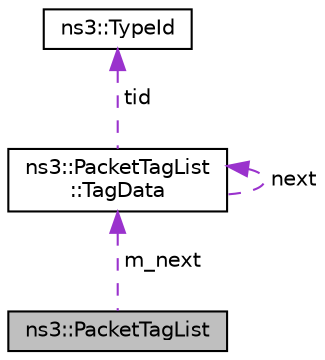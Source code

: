 digraph "ns3::PacketTagList"
{
 // LATEX_PDF_SIZE
  edge [fontname="Helvetica",fontsize="10",labelfontname="Helvetica",labelfontsize="10"];
  node [fontname="Helvetica",fontsize="10",shape=record];
  Node1 [label="ns3::PacketTagList",height=0.2,width=0.4,color="black", fillcolor="grey75", style="filled", fontcolor="black",tooltip="List of the packet tags stored in a packet."];
  Node2 -> Node1 [dir="back",color="darkorchid3",fontsize="10",style="dashed",label=" m_next" ,fontname="Helvetica"];
  Node2 [label="ns3::PacketTagList\l::TagData",height=0.2,width=0.4,color="black", fillcolor="white", style="filled",URL="$structns3_1_1_packet_tag_list_1_1_tag_data.html",tooltip="Tree node for sharing serialized tags."];
  Node2 -> Node2 [dir="back",color="darkorchid3",fontsize="10",style="dashed",label=" next" ,fontname="Helvetica"];
  Node3 -> Node2 [dir="back",color="darkorchid3",fontsize="10",style="dashed",label=" tid" ,fontname="Helvetica"];
  Node3 [label="ns3::TypeId",height=0.2,width=0.4,color="black", fillcolor="white", style="filled",URL="$classns3_1_1_type_id.html",tooltip="a unique identifier for an interface."];
}
